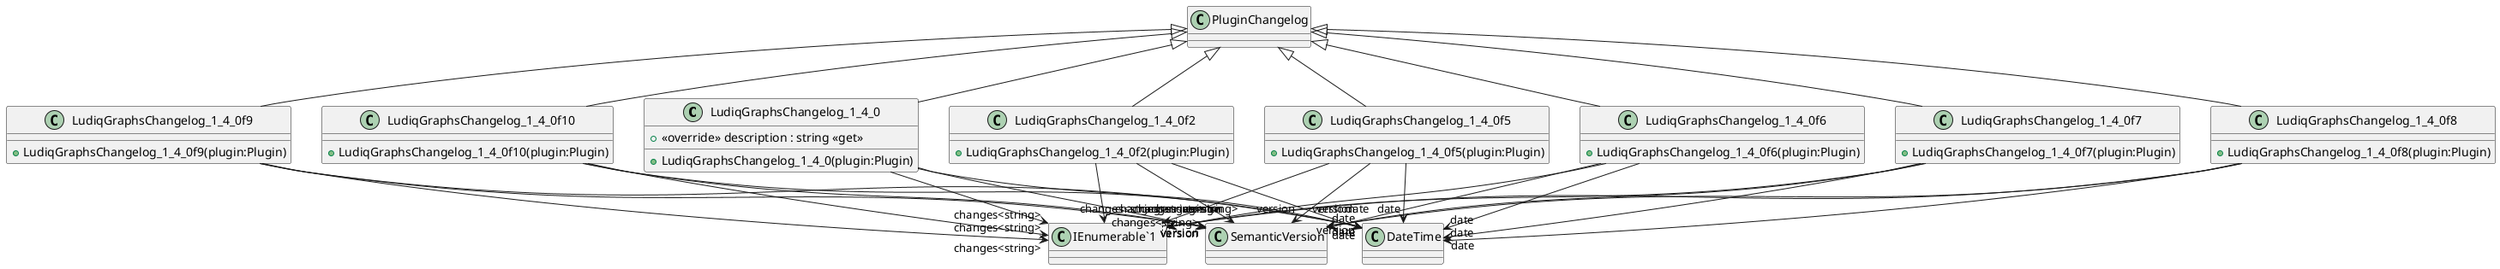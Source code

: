 @startuml
class LudiqGraphsChangelog_1_4_0 {
    + LudiqGraphsChangelog_1_4_0(plugin:Plugin)
    + <<override>> description : string <<get>>
}
class LudiqGraphsChangelog_1_4_0f2 {
    + LudiqGraphsChangelog_1_4_0f2(plugin:Plugin)
}
class LudiqGraphsChangelog_1_4_0f5 {
    + LudiqGraphsChangelog_1_4_0f5(plugin:Plugin)
}
class LudiqGraphsChangelog_1_4_0f6 {
    + LudiqGraphsChangelog_1_4_0f6(plugin:Plugin)
}
class LudiqGraphsChangelog_1_4_0f7 {
    + LudiqGraphsChangelog_1_4_0f7(plugin:Plugin)
}
class LudiqGraphsChangelog_1_4_0f8 {
    + LudiqGraphsChangelog_1_4_0f8(plugin:Plugin)
}
class LudiqGraphsChangelog_1_4_0f9 {
    + LudiqGraphsChangelog_1_4_0f9(plugin:Plugin)
}
class LudiqGraphsChangelog_1_4_0f10 {
    + LudiqGraphsChangelog_1_4_0f10(plugin:Plugin)
}
class "IEnumerable`1"<T> {
}
PluginChangelog <|-- LudiqGraphsChangelog_1_4_0
LudiqGraphsChangelog_1_4_0 --> "version" SemanticVersion
LudiqGraphsChangelog_1_4_0 --> "date" DateTime
LudiqGraphsChangelog_1_4_0 --> "changes<string>" "IEnumerable`1"
PluginChangelog <|-- LudiqGraphsChangelog_1_4_0f2
LudiqGraphsChangelog_1_4_0f2 --> "version" SemanticVersion
LudiqGraphsChangelog_1_4_0f2 --> "date" DateTime
LudiqGraphsChangelog_1_4_0f2 --> "changes<string>" "IEnumerable`1"
PluginChangelog <|-- LudiqGraphsChangelog_1_4_0f5
LudiqGraphsChangelog_1_4_0f5 --> "version" SemanticVersion
LudiqGraphsChangelog_1_4_0f5 --> "date" DateTime
LudiqGraphsChangelog_1_4_0f5 --> "changes<string>" "IEnumerable`1"
PluginChangelog <|-- LudiqGraphsChangelog_1_4_0f6
LudiqGraphsChangelog_1_4_0f6 --> "version" SemanticVersion
LudiqGraphsChangelog_1_4_0f6 --> "date" DateTime
LudiqGraphsChangelog_1_4_0f6 --> "changes<string>" "IEnumerable`1"
PluginChangelog <|-- LudiqGraphsChangelog_1_4_0f7
LudiqGraphsChangelog_1_4_0f7 --> "version" SemanticVersion
LudiqGraphsChangelog_1_4_0f7 --> "date" DateTime
LudiqGraphsChangelog_1_4_0f7 --> "changes<string>" "IEnumerable`1"
PluginChangelog <|-- LudiqGraphsChangelog_1_4_0f8
LudiqGraphsChangelog_1_4_0f8 --> "version" SemanticVersion
LudiqGraphsChangelog_1_4_0f8 --> "date" DateTime
LudiqGraphsChangelog_1_4_0f8 --> "changes<string>" "IEnumerable`1"
PluginChangelog <|-- LudiqGraphsChangelog_1_4_0f9
LudiqGraphsChangelog_1_4_0f9 --> "version" SemanticVersion
LudiqGraphsChangelog_1_4_0f9 --> "date" DateTime
LudiqGraphsChangelog_1_4_0f9 --> "changes<string>" "IEnumerable`1"
PluginChangelog <|-- LudiqGraphsChangelog_1_4_0f10
LudiqGraphsChangelog_1_4_0f10 --> "version" SemanticVersion
LudiqGraphsChangelog_1_4_0f10 --> "date" DateTime
LudiqGraphsChangelog_1_4_0f10 --> "changes<string>" "IEnumerable`1"
@enduml
